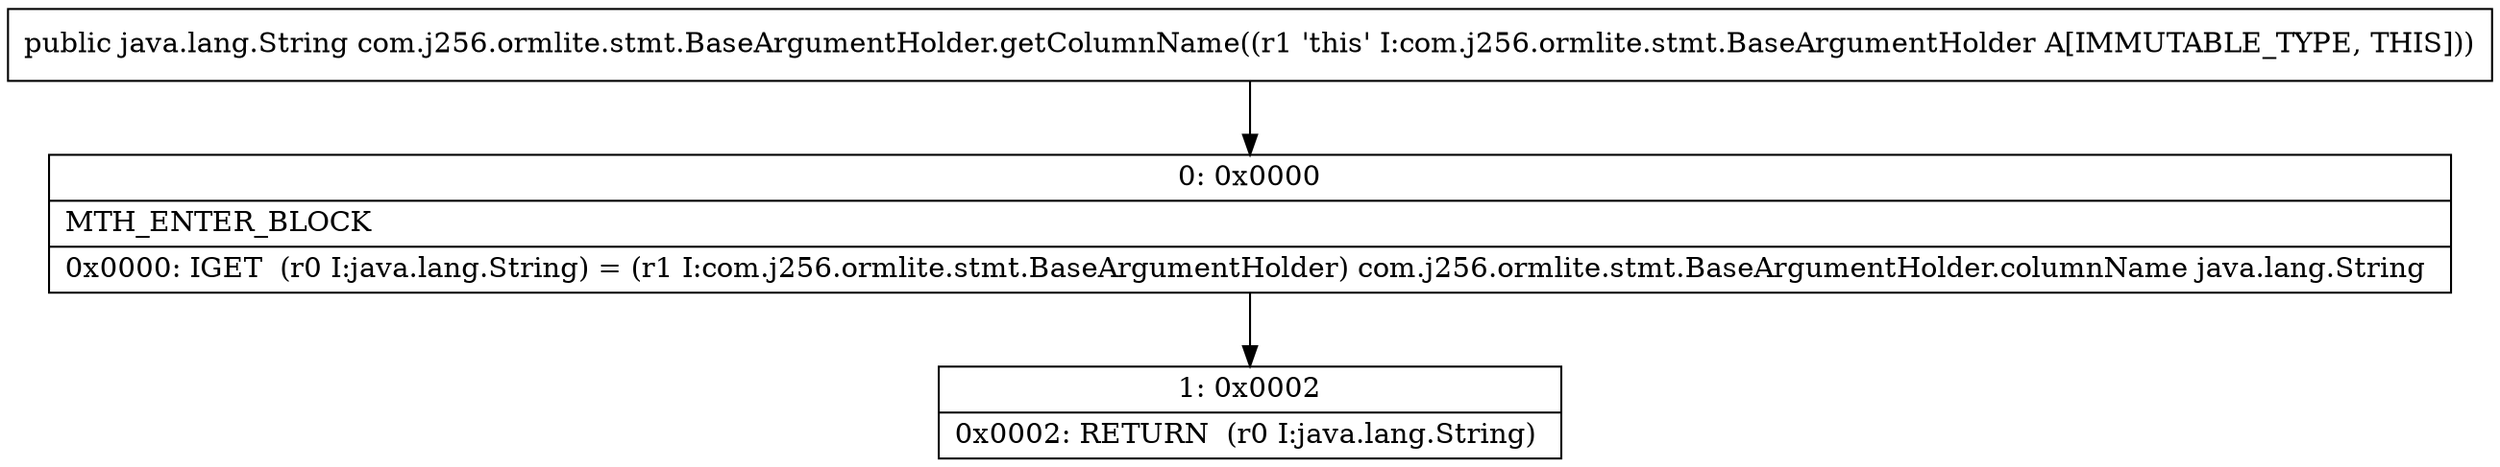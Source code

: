 digraph "CFG forcom.j256.ormlite.stmt.BaseArgumentHolder.getColumnName()Ljava\/lang\/String;" {
Node_0 [shape=record,label="{0\:\ 0x0000|MTH_ENTER_BLOCK\l|0x0000: IGET  (r0 I:java.lang.String) = (r1 I:com.j256.ormlite.stmt.BaseArgumentHolder) com.j256.ormlite.stmt.BaseArgumentHolder.columnName java.lang.String \l}"];
Node_1 [shape=record,label="{1\:\ 0x0002|0x0002: RETURN  (r0 I:java.lang.String) \l}"];
MethodNode[shape=record,label="{public java.lang.String com.j256.ormlite.stmt.BaseArgumentHolder.getColumnName((r1 'this' I:com.j256.ormlite.stmt.BaseArgumentHolder A[IMMUTABLE_TYPE, THIS])) }"];
MethodNode -> Node_0;
Node_0 -> Node_1;
}

